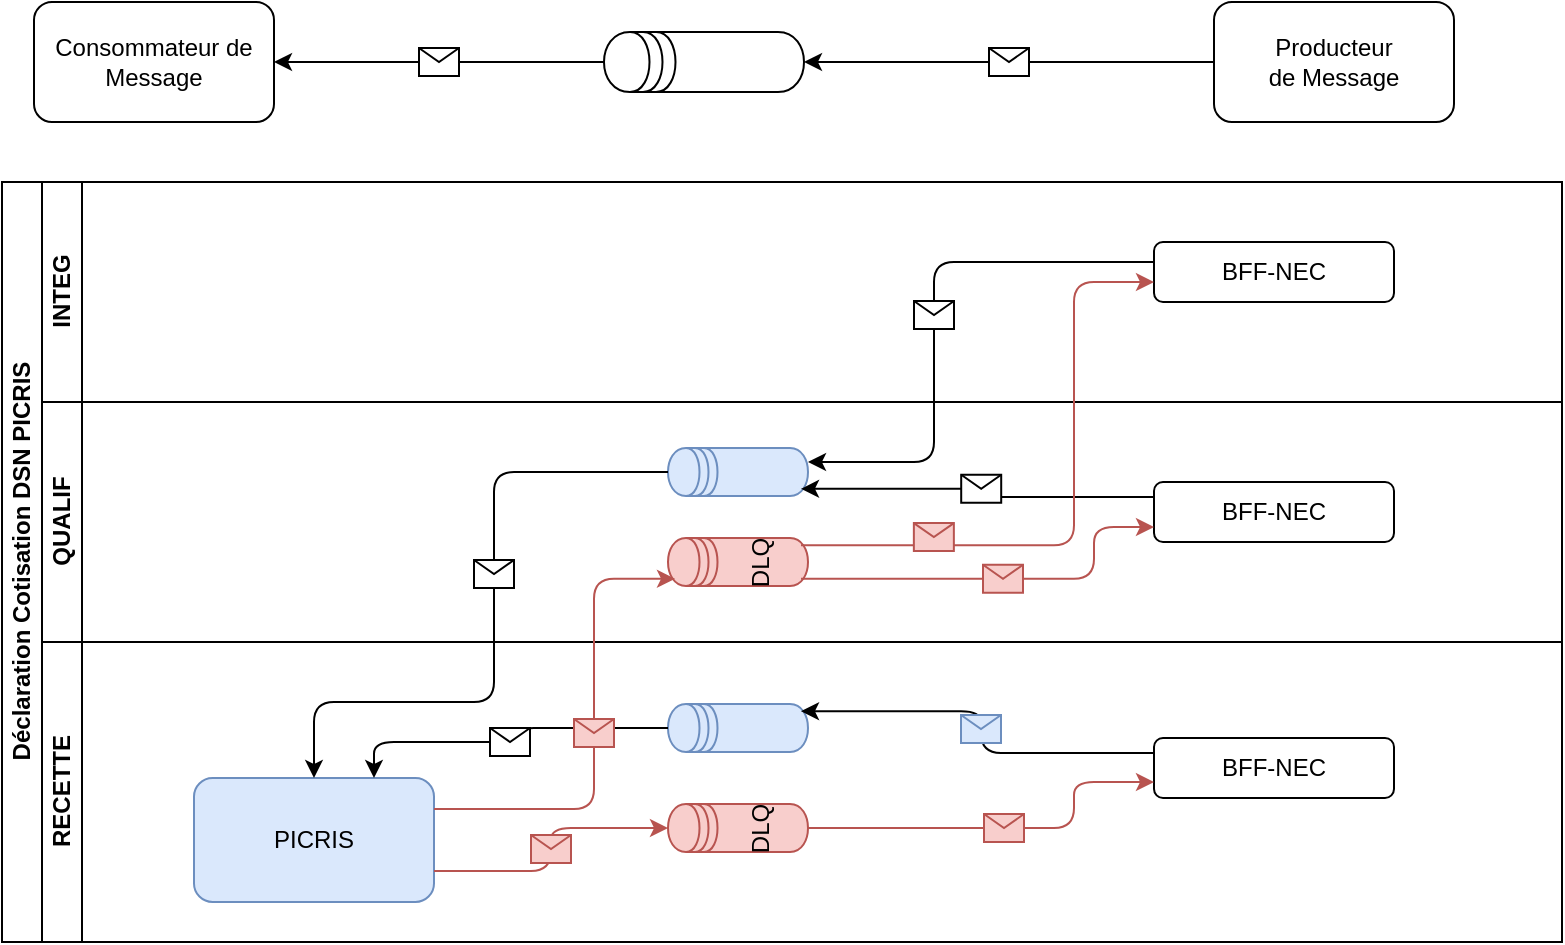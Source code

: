 <mxfile version="14.2.7" type="github">
  <diagram id="DB7DYyGe6dCBV-LKf9_g" name="Page-1">
    <mxGraphModel dx="1043" dy="501" grid="1" gridSize="10" guides="1" tooltips="1" connect="1" arrows="1" fold="1" page="1" pageScale="1" pageWidth="827" pageHeight="1169" math="0" shadow="0">
      <root>
        <mxCell id="0" />
        <mxCell id="1" parent="0" />
        <mxCell id="Vw3KiEQnQfza69MFVmrH-1" value="Consommateur de Message" style="rounded=1;whiteSpace=wrap;html=1;" parent="1" vertex="1">
          <mxGeometry x="40" y="20" width="120" height="60" as="geometry" />
        </mxCell>
        <mxCell id="Vw3KiEQnQfza69MFVmrH-3" value="&lt;div&gt;Producteur&lt;/div&gt;&lt;div&gt;de Message&lt;br&gt;&lt;/div&gt;" style="rounded=1;whiteSpace=wrap;html=1;" parent="1" vertex="1">
          <mxGeometry x="630" y="20" width="120" height="60" as="geometry" />
        </mxCell>
        <mxCell id="Vw3KiEQnQfza69MFVmrH-16" value="" style="shape=datastore;whiteSpace=wrap;html=1;rotation=-90;" parent="1" vertex="1">
          <mxGeometry x="360" width="30" height="100" as="geometry" />
        </mxCell>
        <mxCell id="yvAMT9Jdo3WJvmyWWWsH-12" value="Déclaration Cotisation DSN PICRIS" style="swimlane;html=1;childLayout=stackLayout;resizeParent=1;resizeParentMax=0;horizontal=0;startSize=20;horizontalStack=0;" parent="1" vertex="1">
          <mxGeometry x="24" y="110" width="780" height="380" as="geometry" />
        </mxCell>
        <mxCell id="yvAMT9Jdo3WJvmyWWWsH-13" value="INTEG" style="swimlane;html=1;startSize=20;horizontal=0;" parent="yvAMT9Jdo3WJvmyWWWsH-12" vertex="1">
          <mxGeometry x="20" width="760" height="110" as="geometry" />
        </mxCell>
        <mxCell id="fmMvQ1CZ4i4TI4SBkcEm-40" value="BFF-NEC" style="rounded=1;whiteSpace=wrap;html=1;" parent="yvAMT9Jdo3WJvmyWWWsH-13" vertex="1">
          <mxGeometry x="556" y="30" width="120" height="30" as="geometry" />
        </mxCell>
        <mxCell id="yvAMT9Jdo3WJvmyWWWsH-14" value="QUALIF" style="swimlane;html=1;startSize=20;horizontal=0;" parent="yvAMT9Jdo3WJvmyWWWsH-12" vertex="1">
          <mxGeometry x="20" y="110" width="760" height="120" as="geometry" />
        </mxCell>
        <mxCell id="fmMvQ1CZ4i4TI4SBkcEm-62" value="DLQ" style="shape=datastore;whiteSpace=wrap;html=1;rotation=-90;fillColor=#f8cecc;strokeColor=#b85450;" parent="yvAMT9Jdo3WJvmyWWWsH-14" vertex="1">
          <mxGeometry x="336" y="45" width="24" height="70" as="geometry" />
        </mxCell>
        <mxCell id="XuUBlldkIkATHeK3EOdW-91" value="" style="shape=datastore;whiteSpace=wrap;html=1;rotation=-90;fillColor=#dae8fc;strokeColor=#6c8ebf;" parent="yvAMT9Jdo3WJvmyWWWsH-14" vertex="1">
          <mxGeometry x="336" width="24" height="70" as="geometry" />
        </mxCell>
        <mxCell id="zpK8R6Z0TQCC7PV_zkhn-6" value="BFF-NEC" style="rounded=1;whiteSpace=wrap;html=1;" vertex="1" parent="yvAMT9Jdo3WJvmyWWWsH-14">
          <mxGeometry x="556" y="40" width="120" height="30" as="geometry" />
        </mxCell>
        <mxCell id="zpK8R6Z0TQCC7PV_zkhn-27" value="" style="endArrow=classic;html=1;strokeColor=#000000;entryX=0.15;entryY=0.95;entryDx=0;entryDy=0;exitX=0;exitY=0.25;exitDx=0;exitDy=0;entryPerimeter=0;edgeStyle=orthogonalEdgeStyle;" edge="1" parent="yvAMT9Jdo3WJvmyWWWsH-14" source="zpK8R6Z0TQCC7PV_zkhn-6" target="XuUBlldkIkATHeK3EOdW-91">
          <mxGeometry relative="1" as="geometry">
            <mxPoint x="565" y="54" as="sourcePoint" />
            <mxPoint x="360" y="54" as="targetPoint" />
          </mxGeometry>
        </mxCell>
        <mxCell id="zpK8R6Z0TQCC7PV_zkhn-28" value="" style="shape=message;html=1;outlineConnect=0;" vertex="1" parent="zpK8R6Z0TQCC7PV_zkhn-27">
          <mxGeometry width="20" height="14" relative="1" as="geometry">
            <mxPoint x="-10" y="-7" as="offset" />
          </mxGeometry>
        </mxCell>
        <mxCell id="zpK8R6Z0TQCC7PV_zkhn-29" value="" style="endArrow=classic;html=1;strokeColor=#b85450;edgeStyle=orthogonalEdgeStyle;fillColor=#f8cecc;exitX=0.15;exitY=0.95;exitDx=0;exitDy=0;entryX=0;entryY=0.75;entryDx=0;entryDy=0;exitPerimeter=0;" edge="1" parent="yvAMT9Jdo3WJvmyWWWsH-14" source="fmMvQ1CZ4i4TI4SBkcEm-62" target="zpK8R6Z0TQCC7PV_zkhn-6">
          <mxGeometry relative="1" as="geometry">
            <mxPoint x="446" y="93" as="sourcePoint" />
            <mxPoint x="619" y="70" as="targetPoint" />
            <Array as="points">
              <mxPoint x="526" y="88" />
              <mxPoint x="526" y="63" />
            </Array>
          </mxGeometry>
        </mxCell>
        <mxCell id="zpK8R6Z0TQCC7PV_zkhn-30" value="" style="shape=message;html=1;outlineConnect=0;fillColor=#f8cecc;strokeColor=#b85450;" vertex="1" parent="zpK8R6Z0TQCC7PV_zkhn-29">
          <mxGeometry width="20" height="14" relative="1" as="geometry">
            <mxPoint x="-10" y="-7" as="offset" />
          </mxGeometry>
        </mxCell>
        <mxCell id="yvAMT9Jdo3WJvmyWWWsH-15" value="RECETTE" style="swimlane;html=1;startSize=20;horizontal=0;" parent="yvAMT9Jdo3WJvmyWWWsH-12" vertex="1">
          <mxGeometry x="20" y="230" width="760" height="150" as="geometry" />
        </mxCell>
        <mxCell id="fmMvQ1CZ4i4TI4SBkcEm-39" value="PICRIS" style="rounded=1;whiteSpace=wrap;html=1;fillColor=#dae8fc;strokeColor=#6c8ebf;" parent="yvAMT9Jdo3WJvmyWWWsH-15" vertex="1">
          <mxGeometry x="76" y="68" width="120" height="62" as="geometry" />
        </mxCell>
        <mxCell id="zpK8R6Z0TQCC7PV_zkhn-7" value="BFF-NEC" style="rounded=1;whiteSpace=wrap;html=1;" vertex="1" parent="yvAMT9Jdo3WJvmyWWWsH-15">
          <mxGeometry x="556" y="48" width="120" height="30" as="geometry" />
        </mxCell>
        <mxCell id="zpK8R6Z0TQCC7PV_zkhn-8" value="" style="shape=datastore;whiteSpace=wrap;html=1;rotation=-90;fillColor=#dae8fc;strokeColor=#6c8ebf;" vertex="1" parent="yvAMT9Jdo3WJvmyWWWsH-15">
          <mxGeometry x="336" y="8" width="24" height="70" as="geometry" />
        </mxCell>
        <mxCell id="zpK8R6Z0TQCC7PV_zkhn-9" value="DLQ" style="shape=datastore;whiteSpace=wrap;html=1;rotation=-90;fillColor=#f8cecc;strokeColor=#b85450;" vertex="1" parent="yvAMT9Jdo3WJvmyWWWsH-15">
          <mxGeometry x="336" y="58" width="24" height="70" as="geometry" />
        </mxCell>
        <mxCell id="zpK8R6Z0TQCC7PV_zkhn-17" value="" style="endArrow=classic;html=1;strokeColor=#b85450;entryX=0.5;entryY=0;entryDx=0;entryDy=0;exitX=1;exitY=0.75;exitDx=0;exitDy=0;edgeStyle=orthogonalEdgeStyle;fillColor=#f8cecc;" edge="1" parent="yvAMT9Jdo3WJvmyWWWsH-15" source="fmMvQ1CZ4i4TI4SBkcEm-39" target="zpK8R6Z0TQCC7PV_zkhn-9">
          <mxGeometry relative="1" as="geometry">
            <mxPoint x="321" y="230" as="sourcePoint" />
            <mxPoint x="156" y="230" as="targetPoint" />
          </mxGeometry>
        </mxCell>
        <mxCell id="zpK8R6Z0TQCC7PV_zkhn-18" value="" style="shape=message;html=1;outlineConnect=0;fillColor=#f8cecc;strokeColor=#b85450;" vertex="1" parent="zpK8R6Z0TQCC7PV_zkhn-17">
          <mxGeometry width="20" height="14" relative="1" as="geometry">
            <mxPoint x="-10" y="-7" as="offset" />
          </mxGeometry>
        </mxCell>
        <mxCell id="zpK8R6Z0TQCC7PV_zkhn-14" value="" style="endArrow=classic;html=1;strokeColor=#000000;exitX=0.5;exitY=0;exitDx=0;exitDy=0;edgeStyle=orthogonalEdgeStyle;entryX=0.75;entryY=0;entryDx=0;entryDy=0;" edge="1" parent="yvAMT9Jdo3WJvmyWWWsH-15" source="zpK8R6Z0TQCC7PV_zkhn-8" target="fmMvQ1CZ4i4TI4SBkcEm-39">
          <mxGeometry relative="1" as="geometry">
            <mxPoint x="313" y="-85" as="sourcePoint" />
            <mxPoint x="196" y="90" as="targetPoint" />
            <Array as="points">
              <mxPoint x="236" y="43" />
              <mxPoint x="236" y="50" />
              <mxPoint x="166" y="50" />
            </Array>
          </mxGeometry>
        </mxCell>
        <mxCell id="zpK8R6Z0TQCC7PV_zkhn-15" value="" style="shape=message;html=1;outlineConnect=0;" vertex="1" parent="zpK8R6Z0TQCC7PV_zkhn-14">
          <mxGeometry width="20" height="14" relative="1" as="geometry">
            <mxPoint x="-10" y="-7" as="offset" />
          </mxGeometry>
        </mxCell>
        <mxCell id="zpK8R6Z0TQCC7PV_zkhn-23" value="" style="endArrow=classic;html=1;strokeColor=#b85450;edgeStyle=orthogonalEdgeStyle;fillColor=#f8cecc;exitX=0.5;exitY=1;exitDx=0;exitDy=0;" edge="1" parent="yvAMT9Jdo3WJvmyWWWsH-15" source="zpK8R6Z0TQCC7PV_zkhn-9">
          <mxGeometry relative="1" as="geometry">
            <mxPoint x="406" y="115" as="sourcePoint" />
            <mxPoint x="556" y="70" as="targetPoint" />
            <Array as="points">
              <mxPoint x="516" y="93" />
              <mxPoint x="516" y="70" />
            </Array>
          </mxGeometry>
        </mxCell>
        <mxCell id="zpK8R6Z0TQCC7PV_zkhn-24" value="" style="shape=message;html=1;outlineConnect=0;fillColor=#f8cecc;strokeColor=#b85450;" vertex="1" parent="zpK8R6Z0TQCC7PV_zkhn-23">
          <mxGeometry width="20" height="14" relative="1" as="geometry">
            <mxPoint x="-10" y="-7" as="offset" />
          </mxGeometry>
        </mxCell>
        <mxCell id="zpK8R6Z0TQCC7PV_zkhn-25" value="" style="endArrow=classic;html=1;strokeColor=#000000;entryX=0.85;entryY=0.95;entryDx=0;entryDy=0;exitX=0;exitY=0.25;exitDx=0;exitDy=0;entryPerimeter=0;edgeStyle=orthogonalEdgeStyle;" edge="1" parent="yvAMT9Jdo3WJvmyWWWsH-15" source="zpK8R6Z0TQCC7PV_zkhn-7" target="zpK8R6Z0TQCC7PV_zkhn-8">
          <mxGeometry relative="1" as="geometry">
            <mxPoint x="586" y="20" as="sourcePoint" />
            <mxPoint x="381" y="20" as="targetPoint" />
          </mxGeometry>
        </mxCell>
        <mxCell id="zpK8R6Z0TQCC7PV_zkhn-26" value="" style="shape=message;html=1;outlineConnect=0;fillColor=#dae8fc;strokeColor=#6c8ebf;" vertex="1" parent="zpK8R6Z0TQCC7PV_zkhn-25">
          <mxGeometry width="20" height="14" relative="1" as="geometry">
            <mxPoint x="-10" y="-7" as="offset" />
          </mxGeometry>
        </mxCell>
        <mxCell id="fmMvQ1CZ4i4TI4SBkcEm-42" value="" style="endArrow=classic;html=1;strokeColor=#000000;exitX=0.5;exitY=0;exitDx=0;exitDy=0;edgeStyle=orthogonalEdgeStyle;entryX=0.5;entryY=0;entryDx=0;entryDy=0;" parent="yvAMT9Jdo3WJvmyWWWsH-12" source="XuUBlldkIkATHeK3EOdW-91" target="fmMvQ1CZ4i4TI4SBkcEm-39" edge="1">
          <mxGeometry relative="1" as="geometry">
            <mxPoint x="345" y="45" as="sourcePoint" />
            <mxPoint x="216" y="308" as="targetPoint" />
            <Array as="points">
              <mxPoint x="246" y="145" />
              <mxPoint x="246" y="260" />
              <mxPoint x="156" y="260" />
            </Array>
          </mxGeometry>
        </mxCell>
        <mxCell id="fmMvQ1CZ4i4TI4SBkcEm-43" value="" style="shape=message;html=1;outlineConnect=0;" parent="fmMvQ1CZ4i4TI4SBkcEm-42" vertex="1">
          <mxGeometry width="20" height="14" relative="1" as="geometry">
            <mxPoint x="-10" y="-34" as="offset" />
          </mxGeometry>
        </mxCell>
        <mxCell id="fmMvQ1CZ4i4TI4SBkcEm-44" value="" style="endArrow=classic;html=1;strokeColor=#000000;edgeStyle=orthogonalEdgeStyle;" parent="yvAMT9Jdo3WJvmyWWWsH-12" edge="1">
          <mxGeometry relative="1" as="geometry">
            <mxPoint x="576" y="40" as="sourcePoint" />
            <mxPoint x="403" y="140" as="targetPoint" />
            <Array as="points">
              <mxPoint x="466" y="40" />
              <mxPoint x="466" y="140" />
            </Array>
          </mxGeometry>
        </mxCell>
        <mxCell id="fmMvQ1CZ4i4TI4SBkcEm-45" value="" style="shape=message;html=1;outlineConnect=0;" parent="fmMvQ1CZ4i4TI4SBkcEm-44" vertex="1">
          <mxGeometry width="20" height="14" relative="1" as="geometry">
            <mxPoint x="-10" y="-7" as="offset" />
          </mxGeometry>
        </mxCell>
        <mxCell id="zpK8R6Z0TQCC7PV_zkhn-19" value="" style="endArrow=classic;html=1;strokeColor=#b85450;entryX=0.15;entryY=0.05;entryDx=0;entryDy=0;exitX=1;exitY=0.25;exitDx=0;exitDy=0;edgeStyle=orthogonalEdgeStyle;fillColor=#f8cecc;entryPerimeter=0;" edge="1" parent="yvAMT9Jdo3WJvmyWWWsH-12" source="fmMvQ1CZ4i4TI4SBkcEm-39" target="fmMvQ1CZ4i4TI4SBkcEm-62">
          <mxGeometry relative="1" as="geometry">
            <mxPoint x="216" y="344.5" as="sourcePoint" />
            <mxPoint x="333" y="323" as="targetPoint" />
            <Array as="points">
              <mxPoint x="296" y="314" />
              <mxPoint x="296" y="198" />
            </Array>
          </mxGeometry>
        </mxCell>
        <mxCell id="zpK8R6Z0TQCC7PV_zkhn-20" value="" style="shape=message;html=1;outlineConnect=0;fillColor=#f8cecc;strokeColor=#b85450;" vertex="1" parent="zpK8R6Z0TQCC7PV_zkhn-19">
          <mxGeometry width="20" height="14" relative="1" as="geometry">
            <mxPoint x="-10" y="-7" as="offset" />
          </mxGeometry>
        </mxCell>
        <mxCell id="zpK8R6Z0TQCC7PV_zkhn-21" value="" style="endArrow=classic;html=1;strokeColor=#b85450;edgeStyle=orthogonalEdgeStyle;fillColor=#f8cecc;exitX=0.85;exitY=0.95;exitDx=0;exitDy=0;exitPerimeter=0;" edge="1" parent="yvAMT9Jdo3WJvmyWWWsH-12" source="fmMvQ1CZ4i4TI4SBkcEm-62">
          <mxGeometry relative="1" as="geometry">
            <mxPoint x="400" y="190" as="sourcePoint" />
            <mxPoint x="576" y="50" as="targetPoint" />
            <Array as="points">
              <mxPoint x="536" y="182" />
              <mxPoint x="536" y="50" />
            </Array>
          </mxGeometry>
        </mxCell>
        <mxCell id="zpK8R6Z0TQCC7PV_zkhn-22" value="" style="shape=message;html=1;outlineConnect=0;fillColor=#f8cecc;strokeColor=#b85450;" vertex="1" parent="zpK8R6Z0TQCC7PV_zkhn-21">
          <mxGeometry width="20" height="14" relative="1" as="geometry">
            <mxPoint x="-80.07" y="6.43" as="offset" />
          </mxGeometry>
        </mxCell>
        <mxCell id="yvAMT9Jdo3WJvmyWWWsH-21" value="" style="endArrow=classic;html=1;strokeColor=#000000;entryX=1;entryY=0.5;entryDx=0;entryDy=0;exitX=0.5;exitY=0;exitDx=0;exitDy=0;" parent="1" source="Vw3KiEQnQfza69MFVmrH-16" target="Vw3KiEQnQfza69MFVmrH-1" edge="1">
          <mxGeometry relative="1" as="geometry">
            <mxPoint x="400" y="122" as="sourcePoint" />
            <mxPoint x="300" y="122" as="targetPoint" />
          </mxGeometry>
        </mxCell>
        <mxCell id="yvAMT9Jdo3WJvmyWWWsH-22" value="" style="shape=message;html=1;outlineConnect=0;" parent="yvAMT9Jdo3WJvmyWWWsH-21" vertex="1">
          <mxGeometry width="20" height="14" relative="1" as="geometry">
            <mxPoint x="-10" y="-7" as="offset" />
          </mxGeometry>
        </mxCell>
        <mxCell id="yvAMT9Jdo3WJvmyWWWsH-23" value="" style="endArrow=classic;html=1;strokeColor=#000000;entryX=0.5;entryY=1;entryDx=0;entryDy=0;exitX=0;exitY=0.5;exitDx=0;exitDy=0;" parent="1" source="Vw3KiEQnQfza69MFVmrH-3" target="Vw3KiEQnQfza69MFVmrH-16" edge="1">
          <mxGeometry relative="1" as="geometry">
            <mxPoint x="605" y="92" as="sourcePoint" />
            <mxPoint x="440" y="92" as="targetPoint" />
          </mxGeometry>
        </mxCell>
        <mxCell id="yvAMT9Jdo3WJvmyWWWsH-24" value="" style="shape=message;html=1;outlineConnect=0;" parent="yvAMT9Jdo3WJvmyWWWsH-23" vertex="1">
          <mxGeometry width="20" height="14" relative="1" as="geometry">
            <mxPoint x="-10" y="-7" as="offset" />
          </mxGeometry>
        </mxCell>
      </root>
    </mxGraphModel>
  </diagram>
</mxfile>
